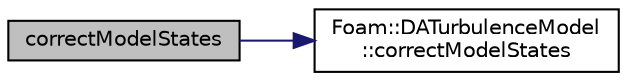 digraph "correctModelStates"
{
  bgcolor="transparent";
  edge [fontname="Helvetica",fontsize="10",labelfontname="Helvetica",labelfontsize="10"];
  node [fontname="Helvetica",fontsize="10",shape=record];
  rankdir="LR";
  Node4 [label="correctModelStates",height=0.2,width=0.4,color="black", fillcolor="grey75", style="filled", fontcolor="black"];
  Node4 -> Node5 [color="midnightblue",fontsize="10",style="solid",fontname="Helvetica"];
  Node5 [label="Foam::DATurbulenceModel\l::correctModelStates",height=0.2,width=0.4,color="black",URL="$classFoam_1_1DATurbulenceModel.html#a2d6fa8c2a7c6ca1a3fd7573de3dbc60b",tooltip="update the turbulence state for DAStateInfo::regStates_ "];
}
